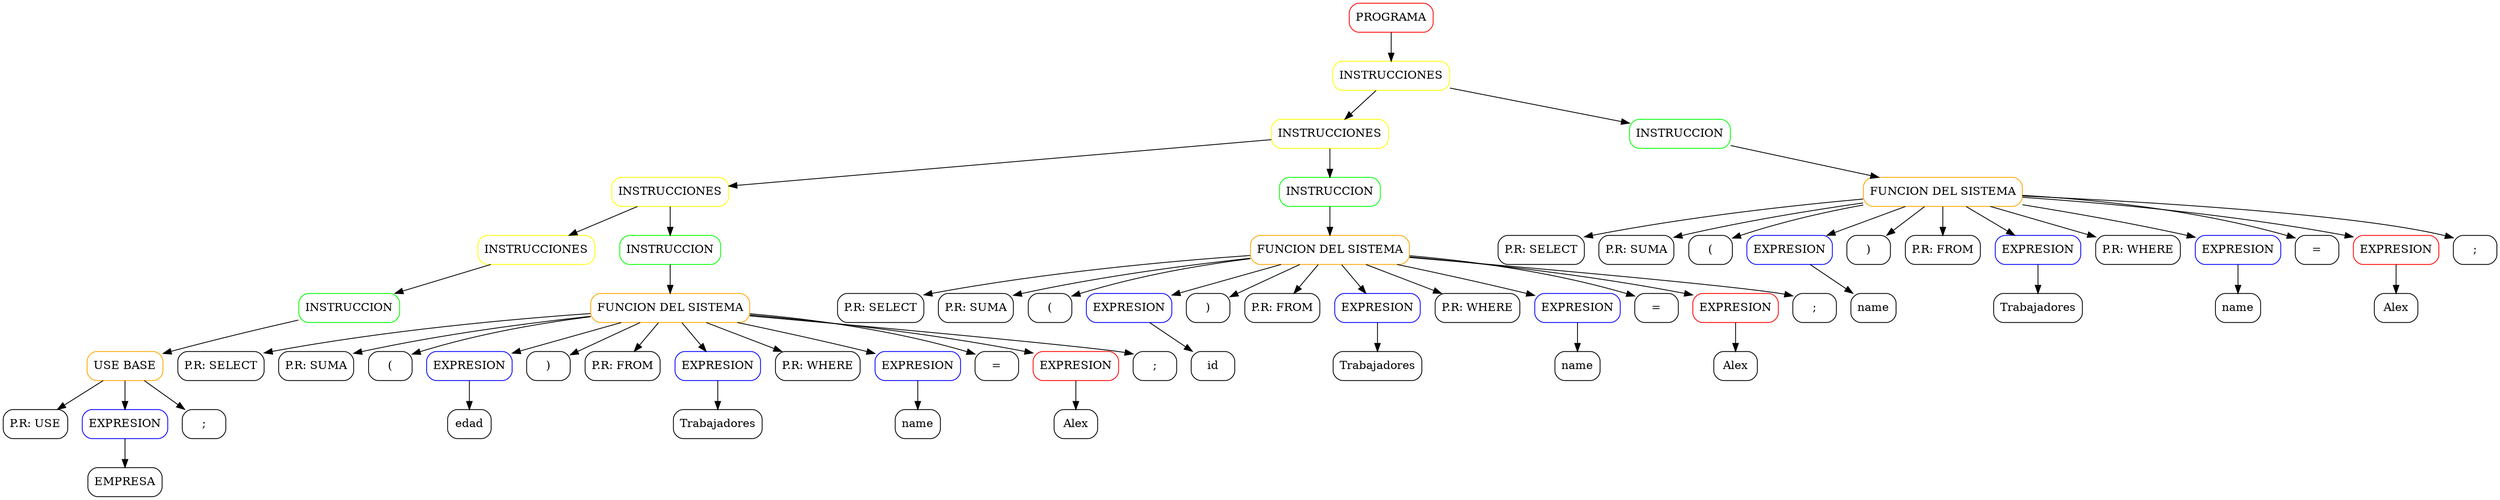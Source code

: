 digraph AST {
node [shape=box, style=rounded];
n6278885197[label="PROGRAMA" color="red"];
n9893254842[label="INSTRUCCIONES" color="yellow"];
n3511717019[label="INSTRUCCIONES" color="yellow"];
n1151034274[label="INSTRUCCIONES" color="yellow"];
n2227541817[label="INSTRUCCIONES" color="yellow"];
n6559554395[label="INSTRUCCION" color="green"];
n8598427629[label="USE BASE" color="orange"];
n3180227500[label="P.R: USE" color="black"];
n8598427629 -> n3180227500; 
n6652794699[label="EXPRESION" color="blue"];
n8880441265[label="EMPRESA" color="black"];
n6652794699 -> n8880441265; 
n8598427629 -> n6652794699; 
n5020193827[label=";" color="black"];
n8598427629 -> n5020193827; 
n6559554395 -> n8598427629; 
n2227541817 -> n6559554395; 
n1151034274 -> n2227541817; 
n774581136[label="INSTRUCCION" color="green"];
n6135209626[label="FUNCION DEL SISTEMA" color="ORANGE"];
n5580978697[label="P.R: SELECT" color="black"];
n6135209626 -> n5580978697; 
n3370391284[label="P.R: SUMA" color="black"];
n6135209626 -> n3370391284; 
n6064362055[label="(" color="black"];
n6135209626 -> n6064362055; 
n6460830920[label="EXPRESION" color="blue"];
n3548062143[label="edad" color="black"];
n6460830920 -> n3548062143; 
n6135209626 -> n6460830920; 
n8134838479[label=")" color="black"];
n6135209626 -> n8134838479; 
n6388726559[label="P.R: FROM" color="black"];
n6135209626 -> n6388726559; 
n4946919683[label="EXPRESION" color="blue"];
n767242558[label="Trabajadores" color="black"];
n4946919683 -> n767242558; 
n6135209626 -> n4946919683; 
n7589489108[label="P.R: WHERE" color="black"];
n6135209626 -> n7589489108; 
n1998491585[label="EXPRESION" color="blue"];
n8044797136[label="name" color="black"];
n1998491585 -> n8044797136; 
n6135209626 -> n1998491585; 
n4900864433[label="=" color="black"];
n6135209626 -> n4900864433; 
n2720052244[label="EXPRESION" color="red"];
n8354860144[label="Alex" color="black"];
n2720052244 -> n8354860144; 
n6135209626 -> n2720052244; 
n7908878548[label=";" color="black"];
n6135209626 -> n7908878548; 
n774581136 -> n6135209626; 
n1151034274 -> n774581136; 
n3511717019 -> n1151034274; 
n9770877892[label="INSTRUCCION" color="green"];
n3091390402[label="FUNCION DEL SISTEMA" color="ORANGE"];
n5512955102[label="P.R: SELECT" color="black"];
n3091390402 -> n5512955102; 
n8067363123[label="P.R: SUMA" color="black"];
n3091390402 -> n8067363123; 
n2451354456[label="(" color="black"];
n3091390402 -> n2451354456; 
n8452756429[label="EXPRESION" color="blue"];
n2673537160[label="id" color="black"];
n8452756429 -> n2673537160; 
n3091390402 -> n8452756429; 
n3506269376[label=")" color="black"];
n3091390402 -> n3506269376; 
n6705790403[label="P.R: FROM" color="black"];
n3091390402 -> n6705790403; 
n5637684740[label="EXPRESION" color="blue"];
n3791662088[label="Trabajadores" color="black"];
n5637684740 -> n3791662088; 
n3091390402 -> n5637684740; 
n8437297632[label="P.R: WHERE" color="black"];
n3091390402 -> n8437297632; 
n9457332413[label="EXPRESION" color="blue"];
n5943038721[label="name" color="black"];
n9457332413 -> n5943038721; 
n3091390402 -> n9457332413; 
n7233350125[label="=" color="black"];
n3091390402 -> n7233350125; 
n9291572765[label="EXPRESION" color="red"];
n414649607[label="Alex" color="black"];
n9291572765 -> n414649607; 
n3091390402 -> n9291572765; 
n2468157421[label=";" color="black"];
n3091390402 -> n2468157421; 
n9770877892 -> n3091390402; 
n3511717019 -> n9770877892; 
n9893254842 -> n3511717019; 
n7499856061[label="INSTRUCCION" color="green"];
n2959806992[label="FUNCION DEL SISTEMA" color="ORANGE"];
n6630561532[label="P.R: SELECT" color="black"];
n2959806992 -> n6630561532; 
n2338412496[label="P.R: SUMA" color="black"];
n2959806992 -> n2338412496; 
n2701082478[label="(" color="black"];
n2959806992 -> n2701082478; 
n6395173604[label="EXPRESION" color="blue"];
n6440108063[label="name" color="black"];
n6395173604 -> n6440108063; 
n2959806992 -> n6395173604; 
n7544956311[label=")" color="black"];
n2959806992 -> n7544956311; 
n5709304811[label="P.R: FROM" color="black"];
n2959806992 -> n5709304811; 
n1447615239[label="EXPRESION" color="blue"];
n8588737807[label="Trabajadores" color="black"];
n1447615239 -> n8588737807; 
n2959806992 -> n1447615239; 
n6334211873[label="P.R: WHERE" color="black"];
n2959806992 -> n6334211873; 
n6006460122[label="EXPRESION" color="blue"];
n4955951843[label="name" color="black"];
n6006460122 -> n4955951843; 
n2959806992 -> n6006460122; 
n833805113[label="=" color="black"];
n2959806992 -> n833805113; 
n4321477443[label="EXPRESION" color="red"];
n3969942764[label="Alex" color="black"];
n4321477443 -> n3969942764; 
n2959806992 -> n4321477443; 
n4678991919[label=";" color="black"];
n2959806992 -> n4678991919; 
n7499856061 -> n2959806992; 
n9893254842 -> n7499856061; 
n6278885197 -> n9893254842; 
}
